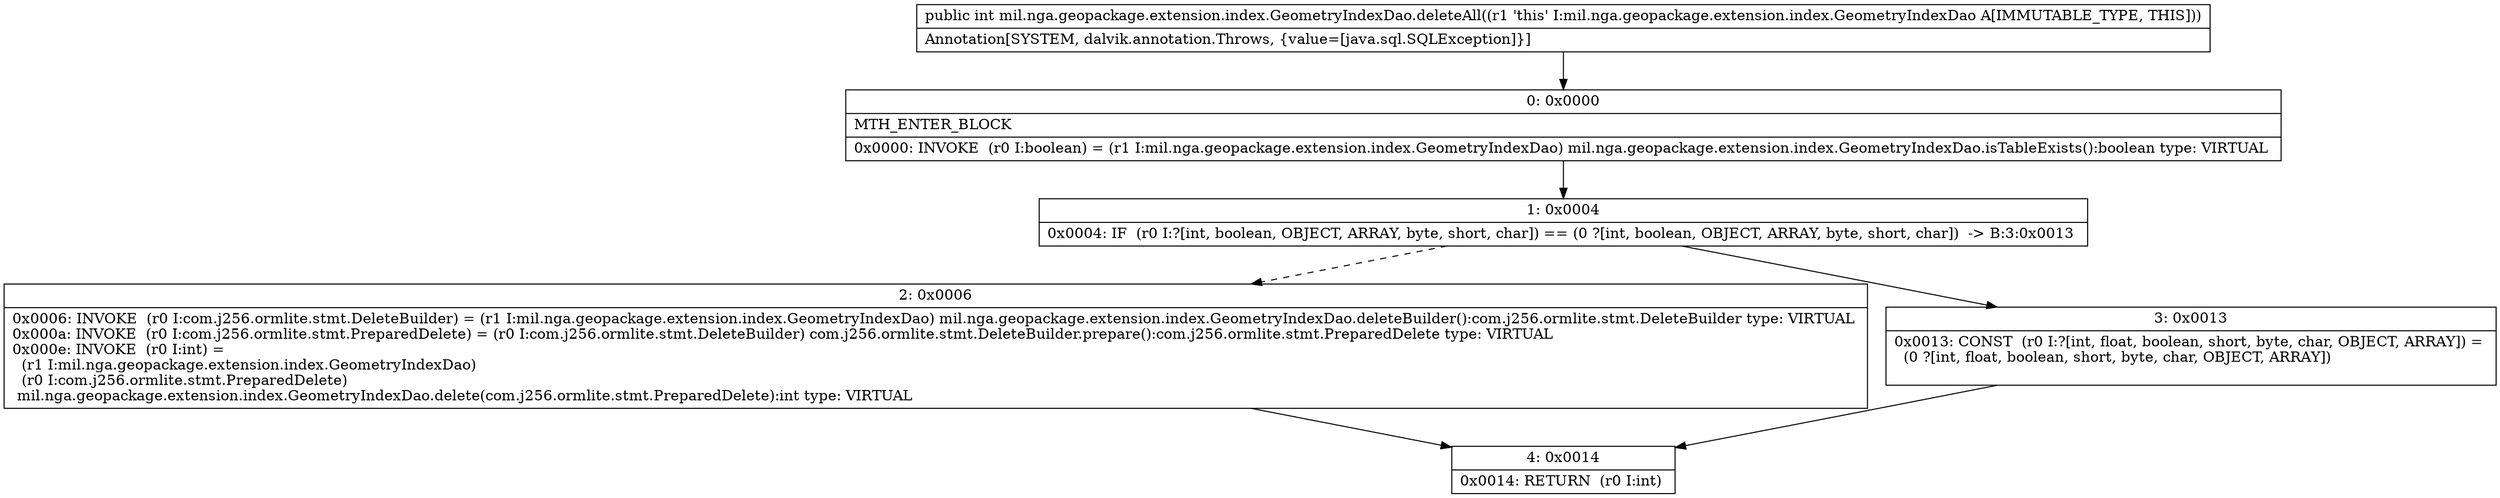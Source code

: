 digraph "CFG formil.nga.geopackage.extension.index.GeometryIndexDao.deleteAll()I" {
Node_0 [shape=record,label="{0\:\ 0x0000|MTH_ENTER_BLOCK\l|0x0000: INVOKE  (r0 I:boolean) = (r1 I:mil.nga.geopackage.extension.index.GeometryIndexDao) mil.nga.geopackage.extension.index.GeometryIndexDao.isTableExists():boolean type: VIRTUAL \l}"];
Node_1 [shape=record,label="{1\:\ 0x0004|0x0004: IF  (r0 I:?[int, boolean, OBJECT, ARRAY, byte, short, char]) == (0 ?[int, boolean, OBJECT, ARRAY, byte, short, char])  \-\> B:3:0x0013 \l}"];
Node_2 [shape=record,label="{2\:\ 0x0006|0x0006: INVOKE  (r0 I:com.j256.ormlite.stmt.DeleteBuilder) = (r1 I:mil.nga.geopackage.extension.index.GeometryIndexDao) mil.nga.geopackage.extension.index.GeometryIndexDao.deleteBuilder():com.j256.ormlite.stmt.DeleteBuilder type: VIRTUAL \l0x000a: INVOKE  (r0 I:com.j256.ormlite.stmt.PreparedDelete) = (r0 I:com.j256.ormlite.stmt.DeleteBuilder) com.j256.ormlite.stmt.DeleteBuilder.prepare():com.j256.ormlite.stmt.PreparedDelete type: VIRTUAL \l0x000e: INVOKE  (r0 I:int) = \l  (r1 I:mil.nga.geopackage.extension.index.GeometryIndexDao)\l  (r0 I:com.j256.ormlite.stmt.PreparedDelete)\l mil.nga.geopackage.extension.index.GeometryIndexDao.delete(com.j256.ormlite.stmt.PreparedDelete):int type: VIRTUAL \l}"];
Node_3 [shape=record,label="{3\:\ 0x0013|0x0013: CONST  (r0 I:?[int, float, boolean, short, byte, char, OBJECT, ARRAY]) = \l  (0 ?[int, float, boolean, short, byte, char, OBJECT, ARRAY])\l \l}"];
Node_4 [shape=record,label="{4\:\ 0x0014|0x0014: RETURN  (r0 I:int) \l}"];
MethodNode[shape=record,label="{public int mil.nga.geopackage.extension.index.GeometryIndexDao.deleteAll((r1 'this' I:mil.nga.geopackage.extension.index.GeometryIndexDao A[IMMUTABLE_TYPE, THIS]))  | Annotation[SYSTEM, dalvik.annotation.Throws, \{value=[java.sql.SQLException]\}]\l}"];
MethodNode -> Node_0;
Node_0 -> Node_1;
Node_1 -> Node_2[style=dashed];
Node_1 -> Node_3;
Node_2 -> Node_4;
Node_3 -> Node_4;
}

